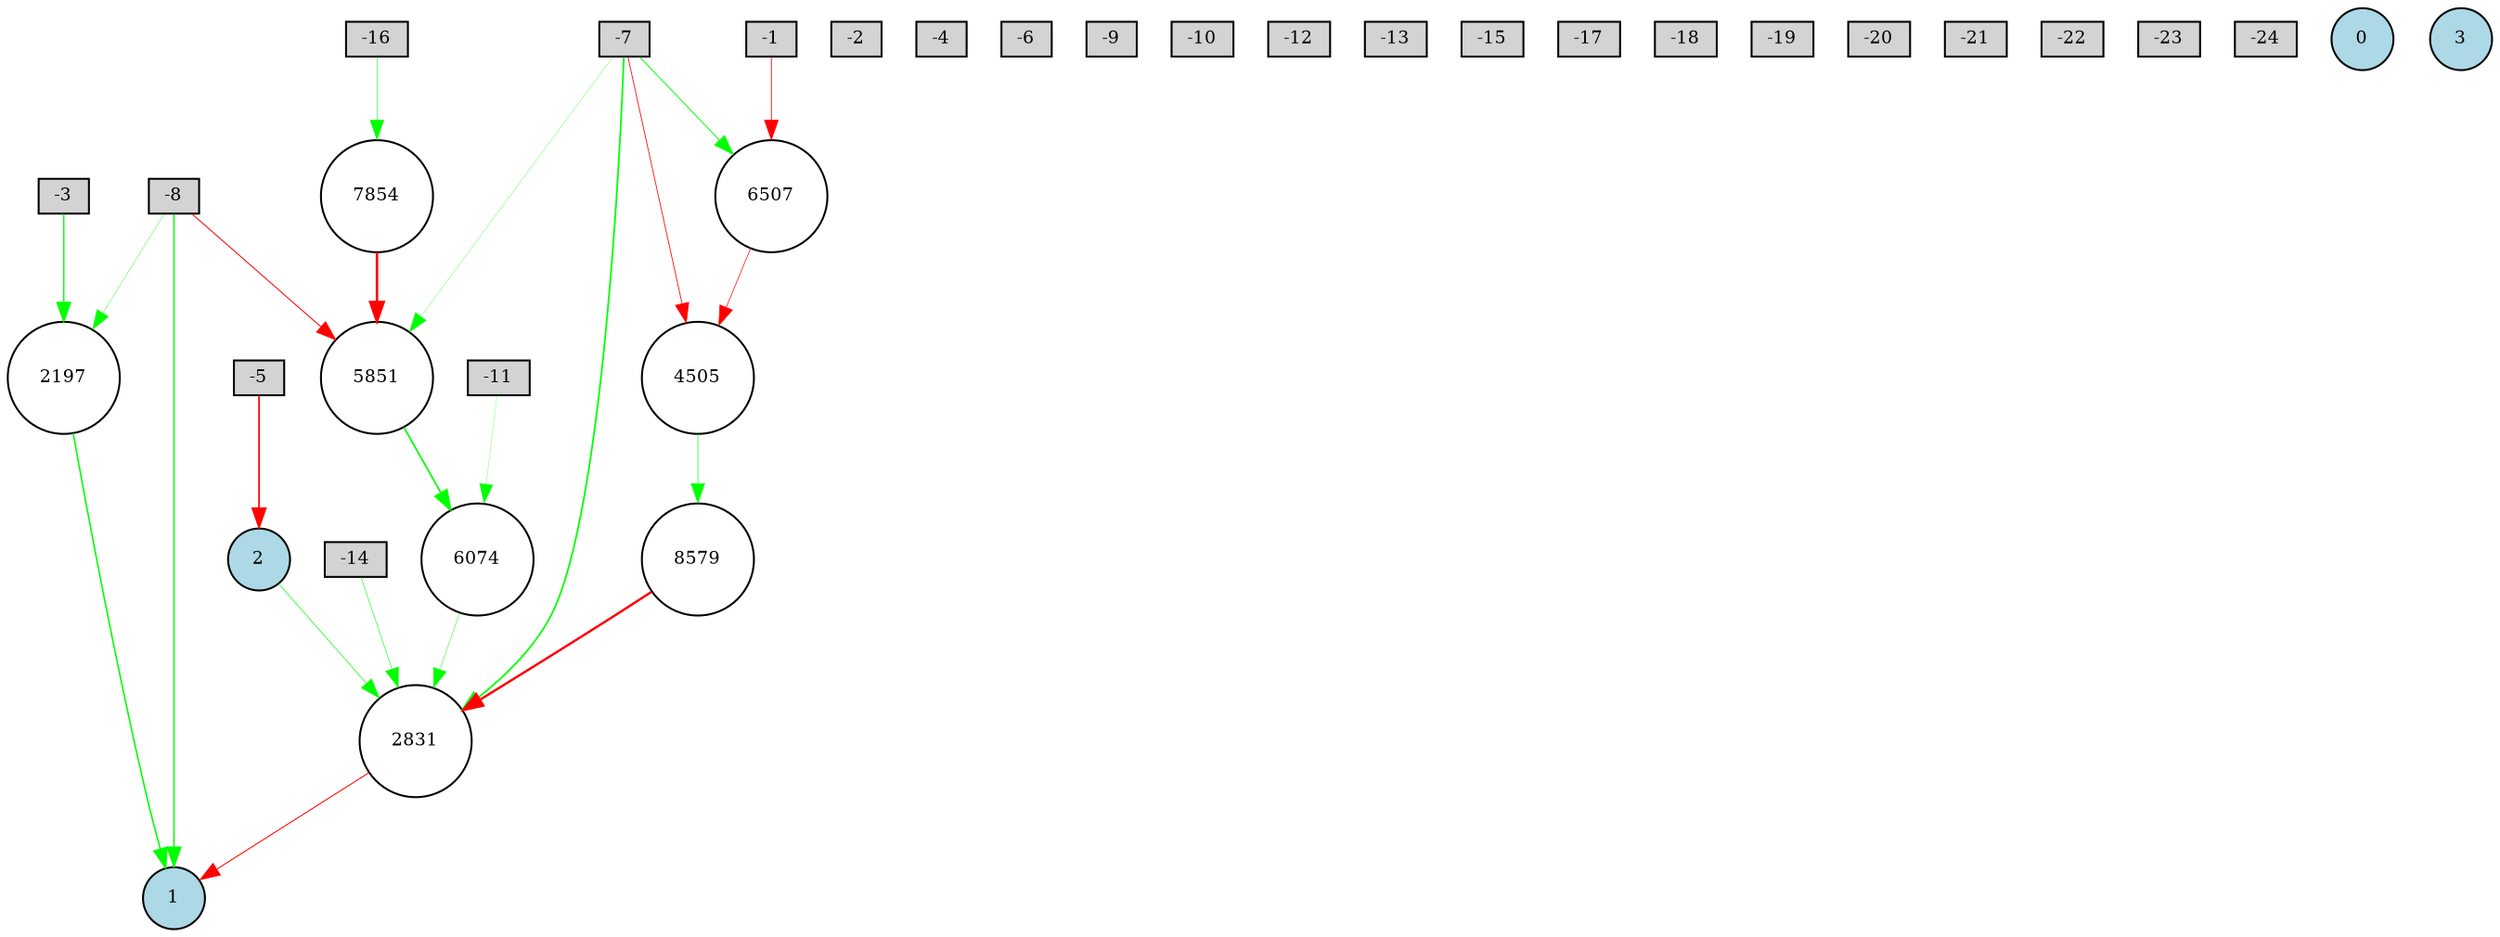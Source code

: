 digraph {
	node [fontsize=9 height=0.2 shape=circle width=0.2]
	-1 [fillcolor=lightgray shape=box style=filled]
	-2 [fillcolor=lightgray shape=box style=filled]
	-3 [fillcolor=lightgray shape=box style=filled]
	-4 [fillcolor=lightgray shape=box style=filled]
	-5 [fillcolor=lightgray shape=box style=filled]
	-6 [fillcolor=lightgray shape=box style=filled]
	-7 [fillcolor=lightgray shape=box style=filled]
	-8 [fillcolor=lightgray shape=box style=filled]
	-9 [fillcolor=lightgray shape=box style=filled]
	-10 [fillcolor=lightgray shape=box style=filled]
	-11 [fillcolor=lightgray shape=box style=filled]
	-12 [fillcolor=lightgray shape=box style=filled]
	-13 [fillcolor=lightgray shape=box style=filled]
	-14 [fillcolor=lightgray shape=box style=filled]
	-15 [fillcolor=lightgray shape=box style=filled]
	-16 [fillcolor=lightgray shape=box style=filled]
	-17 [fillcolor=lightgray shape=box style=filled]
	-18 [fillcolor=lightgray shape=box style=filled]
	-19 [fillcolor=lightgray shape=box style=filled]
	-20 [fillcolor=lightgray shape=box style=filled]
	-21 [fillcolor=lightgray shape=box style=filled]
	-22 [fillcolor=lightgray shape=box style=filled]
	-23 [fillcolor=lightgray shape=box style=filled]
	-24 [fillcolor=lightgray shape=box style=filled]
	0 [fillcolor=lightblue style=filled]
	1 [fillcolor=lightblue style=filled]
	2 [fillcolor=lightblue style=filled]
	3 [fillcolor=lightblue style=filled]
	8579 [fillcolor=white style=filled]
	6507 [fillcolor=white style=filled]
	7854 [fillcolor=white style=filled]
	2831 [fillcolor=white style=filled]
	2197 [fillcolor=white style=filled]
	4505 [fillcolor=white style=filled]
	6074 [fillcolor=white style=filled]
	5851 [fillcolor=white style=filled]
	6074 -> 2831 [color=green penwidth=0.23326605936684616 style=solid]
	8579 -> 2831 [color=red penwidth=1.2037321727784451 style=solid]
	-7 -> 6507 [color=green penwidth=0.46602395039058664 style=solid]
	-11 -> 6074 [color=green penwidth=0.12781968308017255 style=solid]
	-8 -> 5851 [color=red penwidth=0.5040835139888992 style=solid]
	-7 -> 4505 [color=red penwidth=0.397453330244647 style=solid]
	-7 -> 2831 [color=green penwidth=0.8718130971984395 style=solid]
	-8 -> 1 [color=green penwidth=0.7328814498252996 style=solid]
	-16 -> 7854 [color=green penwidth=0.28422194353076324 style=solid]
	2831 -> 1 [color=red penwidth=0.5028302358700332 style=solid]
	-8 -> 2197 [color=green penwidth=0.19443765988862516 style=solid]
	7854 -> 5851 [color=red penwidth=1.2776567386163782 style=solid]
	5851 -> 6074 [color=green penwidth=0.8755831218198605 style=solid]
	6507 -> 4505 [color=red penwidth=0.33888656113796634 style=solid]
	-14 -> 2831 [color=green penwidth=0.2857164572386166 style=solid]
	2197 -> 1 [color=green penwidth=0.780013915093163 style=solid]
	-3 -> 2197 [color=green penwidth=0.6572104329078458 style=solid]
	4505 -> 8579 [color=green penwidth=0.3310770464303634 style=solid]
	-1 -> 6507 [color=red penwidth=0.4154678474633504 style=solid]
	-7 -> 5851 [color=green penwidth=0.15002487132513193 style=solid]
	2 -> 2831 [color=green penwidth=0.33872692437739127 style=solid]
	-5 -> 2 [color=red penwidth=0.8387909040228038 style=solid]
}
